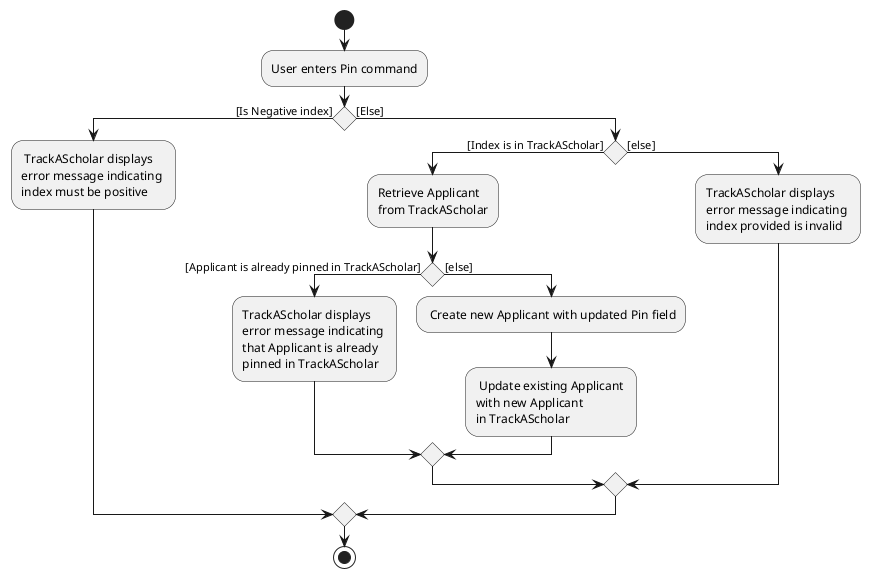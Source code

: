 @startuml
start
:User enters Pin command;

if () then ([Is Negative index])
    : TrackAScholar displays \nerror message indicating \nindex must be positive;

else ([Else])

    if () then ([Index is in TrackAScholar])
        :Retrieve Applicant \nfrom TrackAScholar;

        if () then ([Applicant is already pinned in TrackAScholar])
              :TrackAScholar displays \nerror message indicating \nthat Applicant is already \npinned in TrackAScholar;

        else ([else])
              : Create new Applicant with updated Pin field;
              : Update existing Applicant \nwith new Applicant\nin TrackAScholar;

        endif

    else ([else])
        :TrackAScholar displays \nerror message indicating \nindex provided is invalid;

    endif

endif
stop
@enduml
